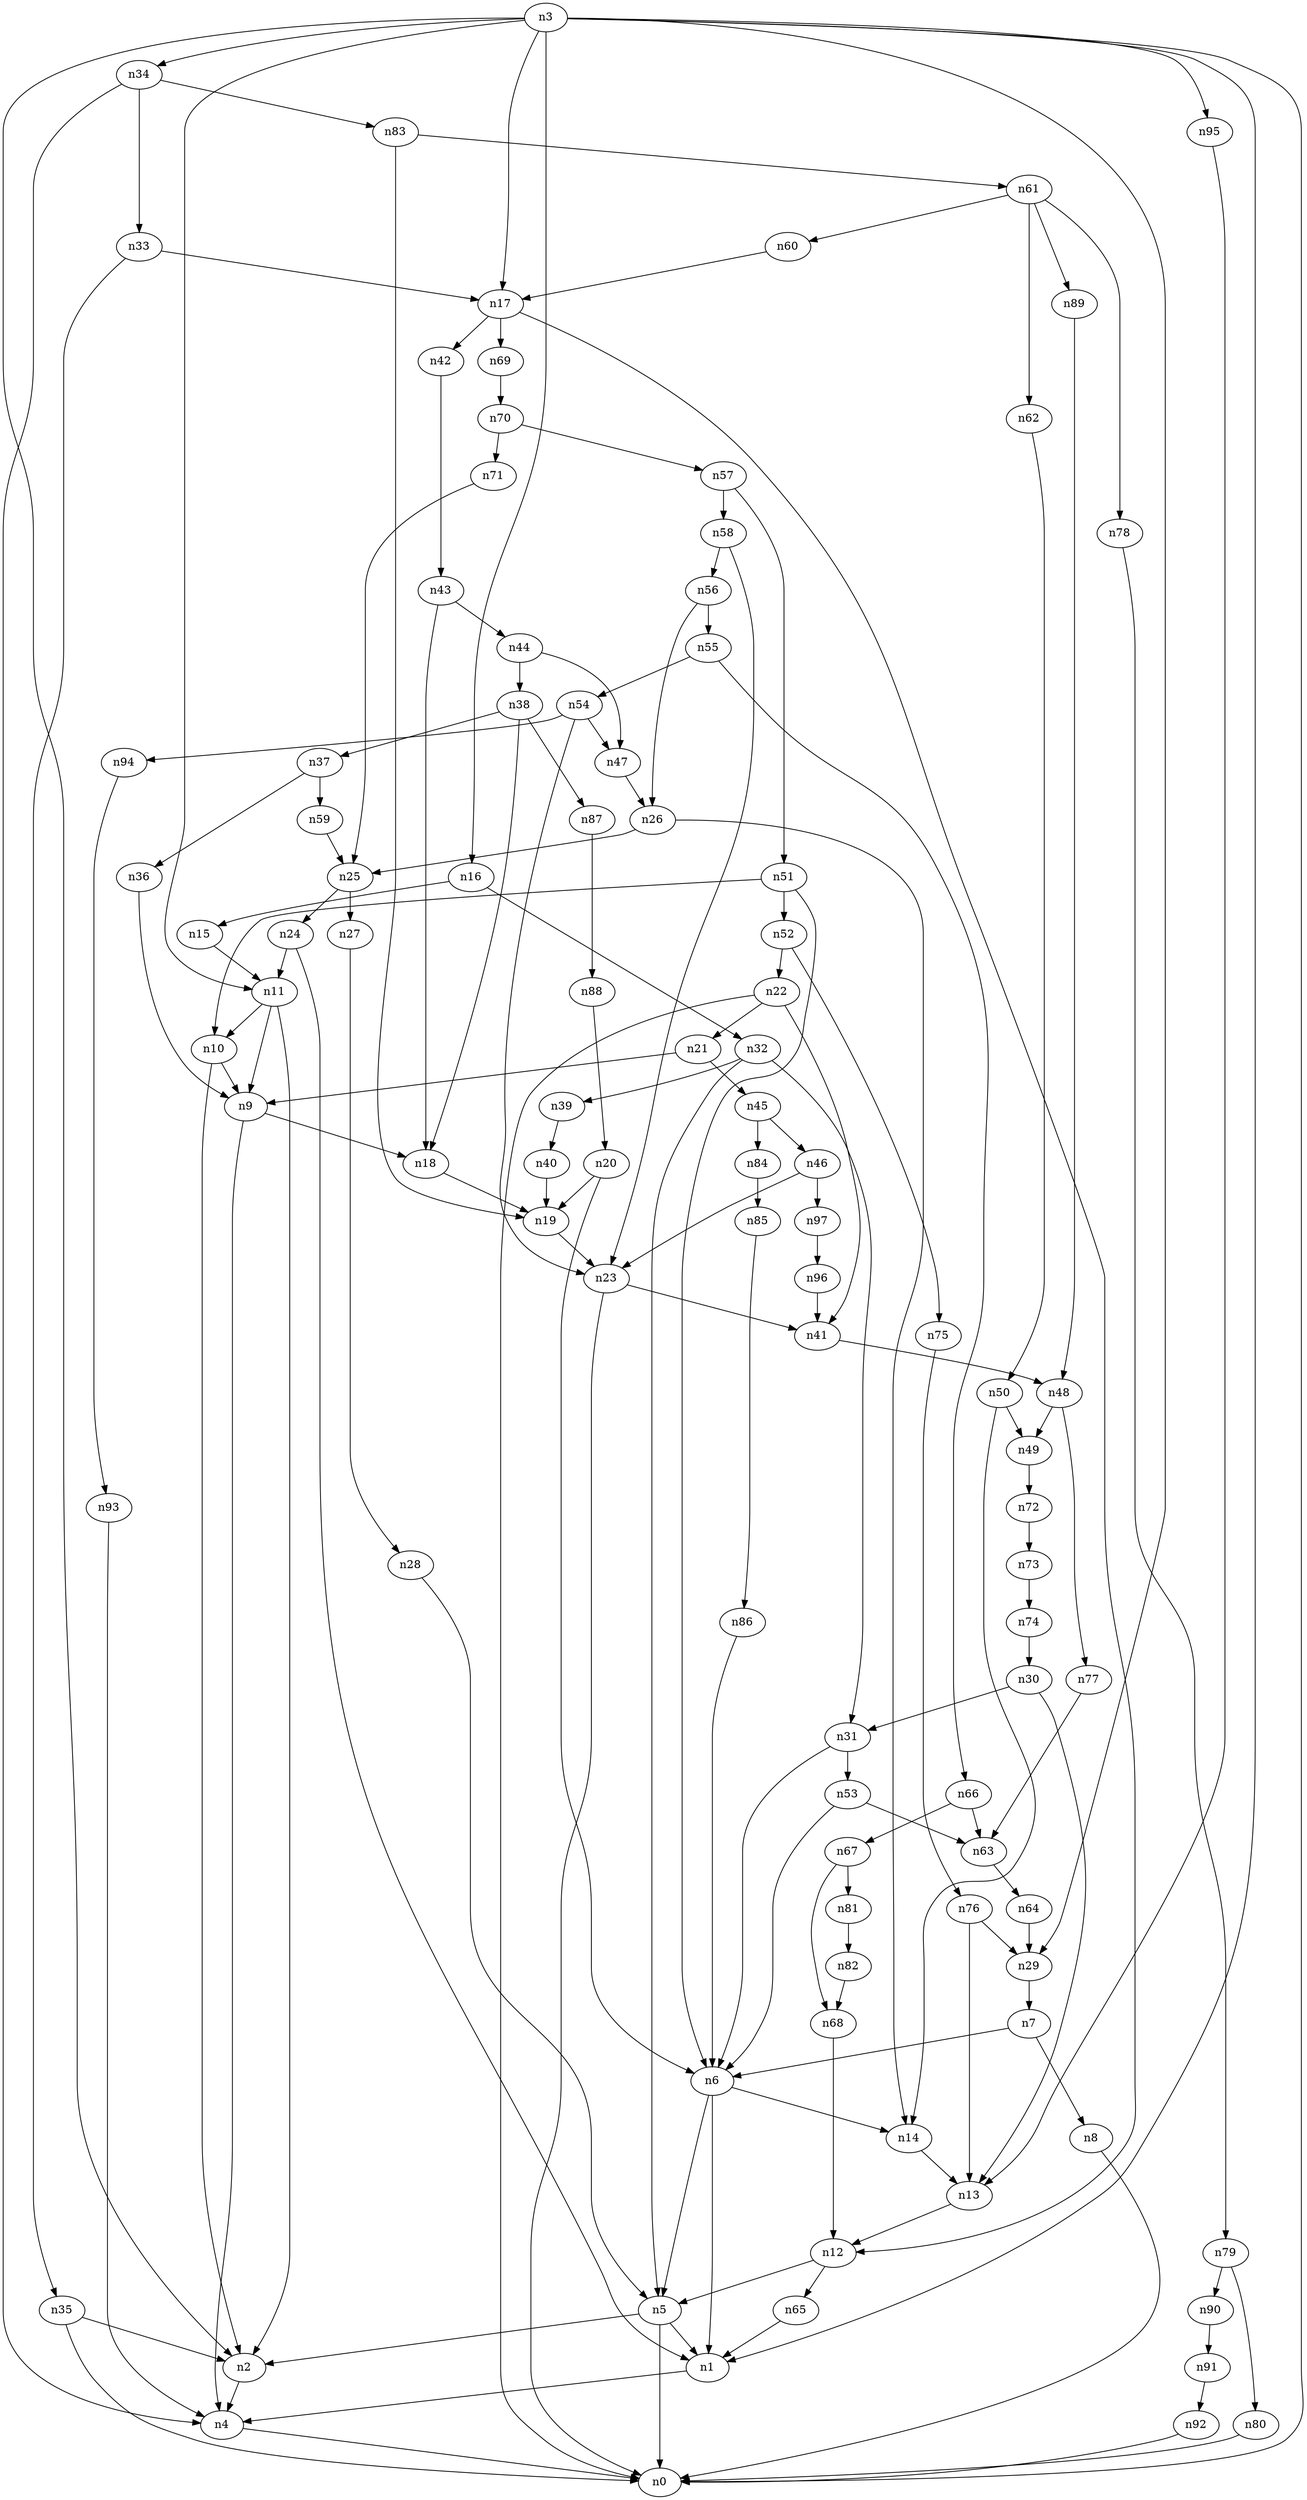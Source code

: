 digraph G {
	n1 -> n4	 [_graphml_id=e4];
	n2 -> n4	 [_graphml_id=e7];
	n3 -> n0	 [_graphml_id=e0];
	n3 -> n1	 [_graphml_id=e3];
	n3 -> n2	 [_graphml_id=e6];
	n3 -> n11	 [_graphml_id=e17];
	n3 -> n16	 [_graphml_id=e25];
	n3 -> n17	 [_graphml_id=e27];
	n3 -> n29	 [_graphml_id=e47];
	n3 -> n34	 [_graphml_id=e78];
	n3 -> n95	 [_graphml_id=e156];
	n4 -> n0	 [_graphml_id=e1];
	n5 -> n0	 [_graphml_id=e2];
	n5 -> n1	 [_graphml_id=e5];
	n5 -> n2	 [_graphml_id=e8];
	n6 -> n1	 [_graphml_id=e9];
	n6 -> n5	 [_graphml_id=e28];
	n6 -> n14	 [_graphml_id=e22];
	n7 -> n6	 [_graphml_id=e10];
	n7 -> n8	 [_graphml_id=e11];
	n8 -> n0	 [_graphml_id=e12];
	n9 -> n4	 [_graphml_id=e13];
	n9 -> n18	 [_graphml_id=e29];
	n10 -> n2	 [_graphml_id=e15];
	n10 -> n9	 [_graphml_id=e14];
	n11 -> n2	 [_graphml_id=e18];
	n11 -> n9	 [_graphml_id=e16];
	n11 -> n10	 [_graphml_id=e38];
	n12 -> n5	 [_graphml_id=e19];
	n12 -> n65	 [_graphml_id=e107];
	n13 -> n12	 [_graphml_id=e20];
	n14 -> n13	 [_graphml_id=e21];
	n15 -> n11	 [_graphml_id=e23];
	n16 -> n15	 [_graphml_id=e24];
	n16 -> n32	 [_graphml_id=e52];
	n17 -> n12	 [_graphml_id=e26];
	n17 -> n42	 [_graphml_id=e69];
	n17 -> n69	 [_graphml_id=e113];
	n18 -> n19	 [_graphml_id=e30];
	n19 -> n23	 [_graphml_id=e37];
	n20 -> n6	 [_graphml_id=e32];
	n20 -> n19	 [_graphml_id=e31];
	n21 -> n9	 [_graphml_id=e33];
	n21 -> n45	 [_graphml_id=e73];
	n22 -> n0	 [_graphml_id=e35];
	n22 -> n21	 [_graphml_id=e34];
	n22 -> n41	 [_graphml_id=e67];
	n23 -> n0	 [_graphml_id=e36];
	n23 -> n41	 [_graphml_id=e66];
	n24 -> n1	 [_graphml_id=e39];
	n24 -> n11	 [_graphml_id=e48];
	n25 -> n24	 [_graphml_id=e40];
	n25 -> n27	 [_graphml_id=e43];
	n26 -> n14	 [_graphml_id=e42];
	n26 -> n25	 [_graphml_id=e41];
	n27 -> n28	 [_graphml_id=e44];
	n28 -> n5	 [_graphml_id=e45];
	n29 -> n7	 [_graphml_id=e46];
	n30 -> n13	 [_graphml_id=e49];
	n30 -> n31	 [_graphml_id=e50];
	n31 -> n6	 [_graphml_id=e58];
	n31 -> n53	 [_graphml_id=e86];
	n32 -> n5	 [_graphml_id=e88];
	n32 -> n31	 [_graphml_id=e51];
	n32 -> n39	 [_graphml_id=e63];
	n33 -> n17	 [_graphml_id=e53];
	n33 -> n35	 [_graphml_id=e57];
	n34 -> n4	 [_graphml_id=e55];
	n34 -> n33	 [_graphml_id=e54];
	n34 -> n83	 [_graphml_id=e158];
	n35 -> n0	 [_graphml_id=e68];
	n35 -> n2	 [_graphml_id=e56];
	n36 -> n9	 [_graphml_id=e59];
	n37 -> n36	 [_graphml_id=e60];
	n37 -> n59	 [_graphml_id=e97];
	n38 -> n18	 [_graphml_id=e62];
	n38 -> n37	 [_graphml_id=e61];
	n38 -> n87	 [_graphml_id=e143];
	n39 -> n40	 [_graphml_id=e64];
	n40 -> n19	 [_graphml_id=e65];
	n41 -> n48	 [_graphml_id=e79];
	n42 -> n43	 [_graphml_id=e70];
	n43 -> n18	 [_graphml_id=e118];
	n43 -> n44	 [_graphml_id=e71];
	n44 -> n38	 [_graphml_id=e72];
	n44 -> n47	 [_graphml_id=e76];
	n45 -> n46	 [_graphml_id=e74];
	n45 -> n84	 [_graphml_id=e139];
	n46 -> n23	 [_graphml_id=e75];
	n46 -> n97	 [_graphml_id=e161];
	n47 -> n26	 [_graphml_id=e77];
	n48 -> n49	 [_graphml_id=e80];
	n48 -> n77	 [_graphml_id=e127];
	n49 -> n72	 [_graphml_id=e119];
	n50 -> n14	 [_graphml_id=e82];
	n50 -> n49	 [_graphml_id=e81];
	n51 -> n6	 [_graphml_id=e83];
	n51 -> n10	 [_graphml_id=e98];
	n51 -> n52	 [_graphml_id=e84];
	n52 -> n22	 [_graphml_id=e85];
	n52 -> n75	 [_graphml_id=e123];
	n53 -> n6	 [_graphml_id=e87];
	n53 -> n63	 [_graphml_id=e103];
	n54 -> n23	 [_graphml_id=e89];
	n54 -> n47	 [_graphml_id=e148];
	n54 -> n94	 [_graphml_id=e155];
	n55 -> n54	 [_graphml_id=e90];
	n55 -> n66	 [_graphml_id=e109];
	n56 -> n26	 [_graphml_id=e92];
	n56 -> n55	 [_graphml_id=e91];
	n57 -> n51	 [_graphml_id=e93];
	n57 -> n58	 [_graphml_id=e94];
	n58 -> n23	 [_graphml_id=e108];
	n58 -> n56	 [_graphml_id=e95];
	n59 -> n25	 [_graphml_id=e96];
	n60 -> n17	 [_graphml_id=e99];
	n61 -> n60	 [_graphml_id=e100];
	n61 -> n62	 [_graphml_id=e101];
	n61 -> n78	 [_graphml_id=e129];
	n61 -> n89	 [_graphml_id=e146];
	n62 -> n50	 [_graphml_id=e102];
	n63 -> n64	 [_graphml_id=e104];
	n64 -> n29	 [_graphml_id=e105];
	n65 -> n1	 [_graphml_id=e106];
	n66 -> n63	 [_graphml_id=e138];
	n66 -> n67	 [_graphml_id=e110];
	n67 -> n68	 [_graphml_id=e111];
	n67 -> n81	 [_graphml_id=e133];
	n68 -> n12	 [_graphml_id=e112];
	n69 -> n70	 [_graphml_id=e114];
	n70 -> n57	 [_graphml_id=e115];
	n70 -> n71	 [_graphml_id=e117];
	n71 -> n25	 [_graphml_id=e116];
	n72 -> n73	 [_graphml_id=e120];
	n73 -> n74	 [_graphml_id=e121];
	n74 -> n30	 [_graphml_id=e122];
	n75 -> n76	 [_graphml_id=e124];
	n76 -> n13	 [_graphml_id=e125];
	n76 -> n29	 [_graphml_id=e128];
	n77 -> n63	 [_graphml_id=e126];
	n78 -> n79	 [_graphml_id=e130];
	n79 -> n80	 [_graphml_id=e131];
	n79 -> n90	 [_graphml_id=e149];
	n80 -> n0	 [_graphml_id=e132];
	n81 -> n82	 [_graphml_id=e134];
	n82 -> n68	 [_graphml_id=e135];
	n83 -> n19	 [_graphml_id=e136];
	n83 -> n61	 [_graphml_id=e137];
	n84 -> n85	 [_graphml_id=e140];
	n85 -> n86	 [_graphml_id=e141];
	n86 -> n6	 [_graphml_id=e142];
	n87 -> n88	 [_graphml_id=e144];
	n88 -> n20	 [_graphml_id=e145];
	n89 -> n48	 [_graphml_id=e147];
	n90 -> n91	 [_graphml_id=e150];
	n91 -> n92	 [_graphml_id=e151];
	n92 -> n0	 [_graphml_id=e152];
	n93 -> n4	 [_graphml_id=e153];
	n94 -> n93	 [_graphml_id=e154];
	n95 -> n13	 [_graphml_id=e157];
	n96 -> n41	 [_graphml_id=e159];
	n97 -> n96	 [_graphml_id=e160];
}
